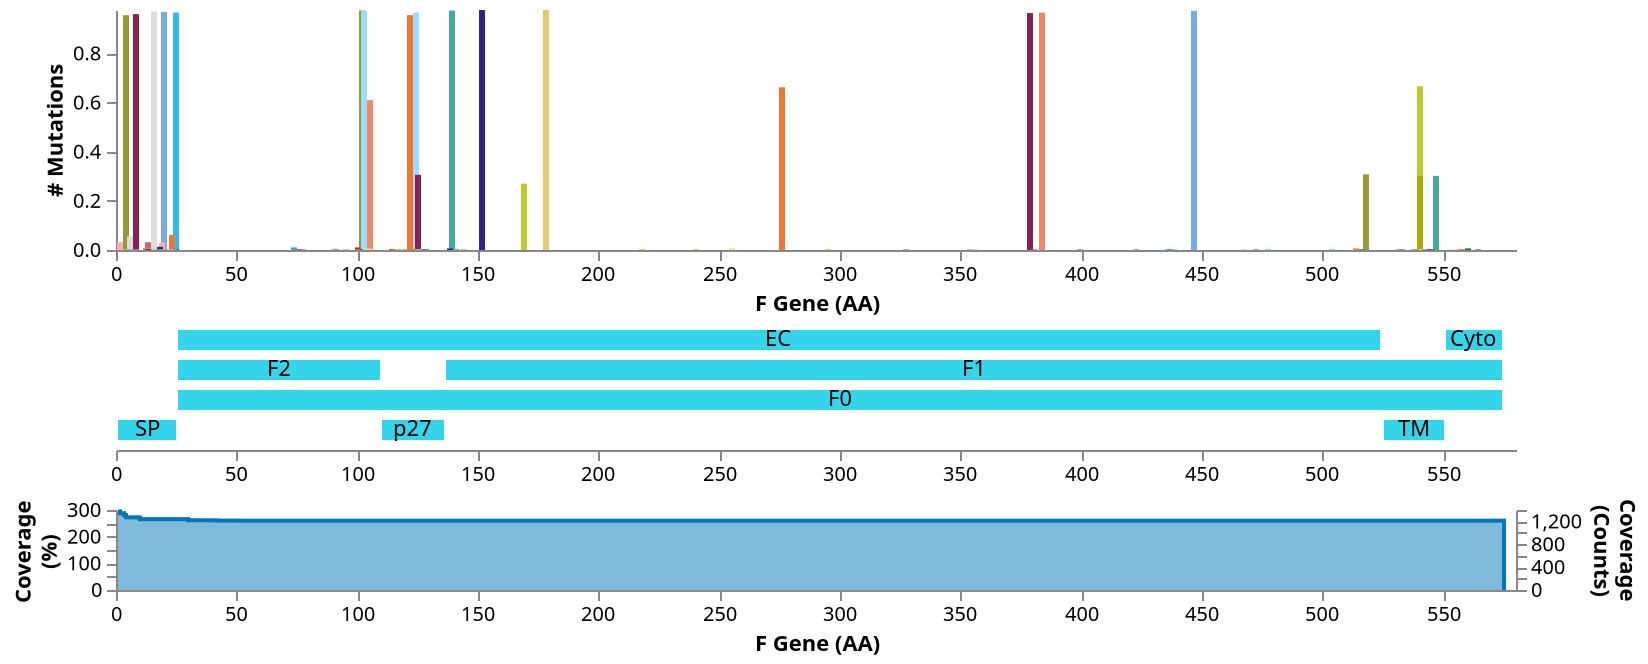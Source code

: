 {
  "$schema": "https://vega.github.io/schema/vega/v5.json",
  "description": "A basic bar chart example, with value labels shown upon mouse hover.",
  "width": 700,
  "height": 300,
  "padding": 5,

  "signals": [
    { "name": "entropyPlotHeight", "value": 120 },
    { "name": "entropyPlotYRange", "update": "[entropyPlotHeight, 0]" },

    { "name": "domainPlotHeight", "value": 60 },
    { "name": "domainPlotYRange", "update": "[domainPlotHeight, 0]" },
    { "name": "domainPlotY", "update": "entropyPlotHeight + 40" },

    { "name": "coveragePlotHeight", "value": 40 },
    { "name": "coveragePlotYRange", "update": "[coveragePlotHeight, 0]" },
    { "name": "coveragePlotY", "update": "domainPlotY + domainPlotHeight + 30"},

    { "name": "yMode", "value": "percentages"},
    { "name": "yScaleExponent", "value": 1.0 },
    { "name": "totalSequences", "value": 474 },
    { "name": "numDomainRows", "value": 4 },
    { "name": "domainYScaleSignal", "update": "[0, numDomainRows * 1.5]" },
    { "name": "posField", "value": 1 },
    {
      "name": "rectWidth",
      "update": "invert('xDetail', 3)"
    },
    { "name": "xRange", "value": [0, 580] },
    { "name": "xLabel", "value": "F Gene (AA)" },
    { "name": "yLabel", "value": "# Mutations" },
    { "name": "detailDomain" },
    {
      "name": "hoverGroup",
      "value": null,
      "on": [
        {
          "events": "@entropybars:mouseover!",
          "update": "{group: datum.mutation}"
        },
        {
          "events": "@entropybars:mouseout!",
          "update": "null"
        }
      ]
    },
    {
      "name": "clearMutation",
      "value": true,
      "on": [
        {
          "events": "mouseup[!event.item]",
          "update": "true",
          "force": true
        }
      ]
    },
    {
      "name": "shiftMutation",
      "value": false,
      "on": [
        {
          "events": "@entropybars:click",
          "update": "event.shiftKey",
          "force": true
        }
      ]
    },
    {
      "name": "clickedMutation",
      "value": null,
      "on": [
        {
          "events": "@entropybars:click",
          "update": "{group: datum.mutation}",
          "force": true
        }
      ]
    },
    {
      "name": "clearDomain",
      "value": true,
      "on": [{ "events": "window:mousedown", "update": "true", "force": true }]
    },
    {
      "name": "shiftDomain",
      "value": false,
      "on": [
        {
          "events": "@domain_rects:click",
          "update": "event.shiftKey",
          "force": true
        }
      ]
    },
    {
      "name": "clickedDomain",
      "value": null,
      "on": [
        {
          "events": "@domain_rects:click",
          "update": "{name: datum.name}",
          "force": true
        }
      ]
    }
  ],
  "data": [
    {
      "name": "table",
      "format": {
        "type": "json"
      },
      "values": [{"group_id":196,"counts":463,"group":"F|152|V|I","group_name":"F:V152I","color":"#332288","percent":0.9767932489451476,"pos":152,"gene_or_protein":"F","mutation":"F|152|V|I","mutationName":"F:V152I","feature":"F","partial_adjusted":1},{"group_id":225,"counts":463,"group":"F|178|L|V","group_name":"F:L178V","color":"#ddcc77","percent":0.9767932489451476,"pos":178,"gene_or_protein":"F","mutation":"F|178|L|V","mutationName":"F:L178V","feature":"F","partial_adjusted":1},{"group_id":8,"counts":462,"group":"F|102|P|A","group_name":"F:P102A","color":"#999933","percent":0.9746835443037974,"pos":102,"gene_or_protein":"F","mutation":"F|102|P|A","mutationName":"F:P102A","feature":"F","partial_adjusted":0.9978401727861771},{"group_id":174,"counts":462,"group":"F|139|V|G","group_name":"F:V139G","color":"#44aa99","percent":0.9746835443037974,"pos":139,"gene_or_protein":"F","mutation":"F|139|V|G","mutationName":"F:V139G","feature":"F","partial_adjusted":0.9978401727861771},{"group_id":14,"counts":461,"group":"F|103|T|A","group_name":"F:T103A","color":"#99DDFF","percent":0.9725738396624473,"pos":103,"gene_or_protein":"F","mutation":"F|103|T|A","mutationName":"F:T103A","feature":"F","partial_adjusted":0.9956803455723542},{"group_id":517,"counts":461,"group":"F|447|M|V","group_name":"F:M447V","color":"#77AADD","percent":0.9725738396624473,"pos":447,"gene_or_protein":"F","mutation":"F|447|M|V","mutationName":"F:M447V","feature":"F","partial_adjusted":0.9956803455723542},{"group_id":213,"counts":460,"group":"F|16|T|A","group_name":"F:T16A","color":"#DDDDDD","percent":0.9704641350210971,"pos":16,"gene_or_protein":"F","mutation":"F|16|T|A","mutationName":"F:T16A","feature":"F","partial_adjusted":0.9935205183585313},{"group_id":301,"counts":459,"group":"F|20|F|L","group_name":"F:F20L","color":"#77AADD","percent":0.9683544303797469,"pos":20,"gene_or_protein":"F","mutation":"F|20|F|L","mutationName":"F:F20L","feature":"F","partial_adjusted":0.9913606911447084},{"group_id":110,"counts":458,"group":"F|124|K|N","group_name":"F:K124N","color":"#99DDFF","percent":0.9662447257383966,"pos":124,"gene_or_protein":"F","mutation":"F|124|K|N","mutationName":"F:K124N","feature":"F","partial_adjusted":0.9892008639308856},{"group_id":359,"counts":458,"group":"F|25|G|S","group_name":"F:G25S","color":"#33bbee","percent":0.9662447257383966,"pos":25,"gene_or_protein":"F","mutation":"F|25|G|S","mutationName":"F:G25S","feature":"F","partial_adjusted":0.9892008639308856},{"group_id":475,"counts":458,"group":"F|384|V|I","group_name":"F:V384I","color":"#EE8866","percent":0.9662447257383966,"pos":384,"gene_or_protein":"F","mutation":"F|384|V|I","mutationName":"F:V384I","feature":"F","partial_adjusted":0.9892008639308856},{"group_id":467,"counts":457,"group":"F|379|I|V","group_name":"F:I379V","color":"#882255","percent":0.9641350210970464,"pos":379,"gene_or_protein":"F","mutation":"F|379|I|V","mutationName":"F:I379V","feature":"F","partial_adjusted":0.9870410367170627},{"group_id":731,"counts":455,"group":"F|8|A|T","group_name":"F:A8T","color":"#882255","percent":0.959915611814346,"pos":8,"gene_or_protein":"F","mutation":"F|8|A|T","mutationName":"F:A8T","feature":"F","partial_adjusted":0.9827213822894169},{"group_id":97,"counts":453,"group":"F|122|A|T","group_name":"F:A122T","color":"#ee7733","percent":0.9556962025316456,"pos":122,"gene_or_protein":"F","mutation":"F|122|A|T","mutationName":"F:A122T","feature":"F","partial_adjusted":0.978401727861771},{"group_id":560,"counts":453,"group":"F|4|L|P","group_name":"F:L4P","color":"#999933","percent":0.9556962025316456,"pos":4,"gene_or_protein":"F","mutation":"F|4|L|P","mutationName":"F:L4P","feature":"F","partial_adjusted":0.978401727861771},{"group_id":616,"counts":316,"group":"F|540|S|A","group_name":"F:S540A","color":"#BBCC33","percent":0.6666666666666666,"pos":540,"gene_or_protein":"F","mutation":"F|540|S|A","mutationName":"F:S540A","feature":"F","partial_adjusted":0.6825053995680346},{"group_id":385,"counts":314,"group":"F|276|N|S","group_name":"F:N276S","color":"#ee7733","percent":0.6624472573839663,"pos":276,"gene_or_protein":"F","mutation":"F|276|N|S","mutationName":"F:N276S","feature":"F","partial_adjusted":0.6781857451403888},{"group_id":19,"counts":289,"group":"F|105|N|S","group_name":"F:N105S","color":"#EE8866","percent":0.609704641350211,"pos":105,"gene_or_protein":"F","mutation":"F|105|N|S","mutationName":"F:N105S","feature":"F","partial_adjusted":0.6241900647948164},{"group_id":584,"counts":146,"group":"F|518|A|V","group_name":"F:A518V","color":"#999933","percent":0.3080168776371308,"pos":518,"gene_or_protein":"F","mutation":"F|518|A|V","mutationName":"F:A518V","feature":"F","partial_adjusted":0.31533477321814257},{"group_id":131,"counts":145,"group":"F|125|T|N","group_name":"F:T125N","color":"#882255","percent":0.3059071729957806,"pos":125,"gene_or_protein":"F","mutation":"F|125|T|N","mutationName":"F:T125N","feature":"F","partial_adjusted":0.31317494600431967},{"group_id":617,"counts":143,"group":"F|540|S|L","group_name":"F:S540L","color":"#AAAA00","percent":0.30168776371308015,"pos":540,"gene_or_protein":"F","mutation":"F|540|S|L","mutationName":"F:S540L","feature":"F","partial_adjusted":0.30885529157667385},{"group_id":630,"counts":143,"group":"F|547|L|F","group_name":"F:L547F","color":"#44aa99","percent":0.30168776371308015,"pos":547,"gene_or_protein":"F","mutation":"F|547|L|F","mutationName":"F:L547F","feature":"F","partial_adjusted":0.30885529157667385},{"group_id":208,"counts":128,"group":"F|169|S|N","group_name":"F:S169N","color":"#BBCC33","percent":0.270042194092827,"pos":169,"gene_or_protein":"F","mutation":"F|169|S|N","mutationName":"F:S169N","feature":"F","partial_adjusted":0.27645788336933047},{"group_id":337,"counts":29,"group":"F|23|A|T","group_name":"F:A23T","color":"#ee7733","percent":0.06118143459915612,"pos":23,"gene_or_protein":"F","mutation":"F|23|A|T","mutationName":"F:A23T","feature":"F","partial_adjusted":0.06263498920086392},{"group_id":693,"counts":26,"group":"F|6|L|F","group_name":"F:L6F","color":"#DDDDDD","percent":0.05485232067510549,"pos":6,"gene_or_protein":"F","mutation":"F|6|L|F","mutationName":"F:L6F","feature":"F","partial_adjusted":0.056155507559395246},{"group_id":178,"counts":15,"group":"F|13|T|A","group_name":"F:T13A","color":"#cc6677","percent":0.03164556962025317,"pos":13,"gene_or_protein":"F","mutation":"F|13|T|A","mutationName":"F:T13A","feature":"F","partial_adjusted":0.032397408207343416},{"group_id":260,"counts":15,"group":"F|19|T|S","group_name":"F:T19S","color":"#FFAABB","percent":0.03164556962025317,"pos":19,"gene_or_protein":"F","mutation":"F|19|T|S","mutationName":"F:T19S","feature":"F","partial_adjusted":0.032397408207343416},{"group_id":404,"counts":15,"group":"F|2|E|D","group_name":"F:E2D","color":"#FFAABB","percent":0.03164556962025317,"pos":2,"gene_or_protein":"F","mutation":"F|2|E|D","mutationName":"F:E2D","feature":"F","partial_adjusted":0.032397408207343416},{"group_id":244,"counts":6,"group":"F|18|V|A","group_name":"F:V18A","color":"#332288","percent":0.012658227848101266,"pos":18,"gene_or_protein":"F","mutation":"F|18|V|A","mutationName":"F:V18A","feature":"F","partial_adjusted":0.012958963282937365},{"group_id":2,"counts":5,"group":"F|100|T|S","group_name":"F:T100S","color":"#cc3311","percent":0.010548523206751054,"pos":100,"gene_or_protein":"F","mutation":"F|100|T|S","mutationName":"F:T100S","feature":"F","partial_adjusted":0.01079913606911447},{"group_id":702,"counts":5,"group":"F|74|A|T","group_name":"F:A74T","color":"#44aa99","percent":0.010548523206751054,"pos":74,"gene_or_protein":"F","mutation":"F|74|A|T","mutationName":"F:A74T","feature":"F","partial_adjusted":0.01079913606911447},{"group_id":163,"counts":4,"group":"F|12|T|I","group_name":"F:T12I","color":"#EE8866","percent":0.008438818565400843,"pos":12,"gene_or_protein":"F","mutation":"F|12|T|I","mutationName":"F:T12I","feature":"F","partial_adjusted":0.008639308855291577},{"group_id":741,"counts":3,"group":"F|90|V|I","group_name":"F:V90I","color":"#DDDDDD","percent":0.006329113924050633,"pos":90,"gene_or_protein":"F","mutation":"F|90|V|I","mutationName":"F:V90I","feature":"F","partial_adjusted":0.0064794816414686825},{"group_id":201,"counts":3,"group":"F|15|L|F","group_name":"F:L15F","color":"#ddcc77","percent":0.006329113924050633,"pos":15,"gene_or_protein":"F","mutation":"F|15|L|F","mutationName":"F:L15F","feature":"F","partial_adjusted":0.0064794816414686825},{"group_id":655,"counts":3,"group":"F|560|S|N","group_name":"F:S560N","color":"#117733","percent":0.006329113924050633,"pos":560,"gene_or_protein":"F","mutation":"F|560|S|N","mutationName":"F:S560N","feature":"F","partial_adjusted":0.0064794816414686825},{"group_id":18,"counts":3,"group":"F|104|N|S","group_name":"F:N104S","color":"#EEDD88","percent":0.006329113924050633,"pos":104,"gene_or_protein":"F","mutation":"F|104|N|S","mutationName":"F:N104S","feature":"F","partial_adjusted":0.0064794816414686825},{"group_id":172,"counts":3,"group":"F|138|L|I","group_name":"F:L138I","color":"#332288","percent":0.006329113924050633,"pos":138,"gene_or_protein":"F","mutation":"F|138|L|I","mutationName":"F:L138I","feature":"F","partial_adjusted":0.0064794816414686825},{"group_id":354,"counts":3,"group":"F|255|S|G","group_name":"F:S255G","color":"#EEDD88","percent":0.006329113924050633,"pos":255,"gene_or_protein":"F","mutation":"F|255|S|G","mutationName":"F:S255G","feature":"F","partial_adjusted":0.0064794816414686825},{"group_id":577,"counts":3,"group":"F|514|H|Y","group_name":"F:H514Y","color":"#ee7733","percent":0.006329113924050633,"pos":514,"gene_or_protein":"F","mutation":"F|514|H|Y","mutationName":"F:H514Y","feature":"F","partial_adjusted":0.0064794816414686825},{"group_id":49,"counts":2,"group":"F|114|F|S","group_name":"F:F114S","color":"#ee7733","percent":0.004219409282700422,"pos":114,"gene_or_protein":"F","mutation":"F|114|F|S","mutationName":"F:F114S","feature":"F","partial_adjusted":0.004319654427645789},{"group_id":179,"counts":2,"group":"F|13|T|I","group_name":"F:T13I","color":"#882255","percent":0.004219409282700422,"pos":13,"gene_or_protein":"F","mutation":"F|13|T|I","mutationName":"F:T13I","feature":"F","partial_adjusted":0.004319654427645789},{"group_id":21,"counts":2,"group":"F|107|A|S","group_name":"F:A107S","color":"#DDDDDD","percent":0.004219409282700422,"pos":107,"gene_or_protein":"F","mutation":"F|107|A|S","mutationName":"F:A107S","feature":"F","partial_adjusted":0.004319654427645789},{"group_id":358,"counts":2,"group":"F|25|G|N","group_name":"F:G25N","color":"#0077bb","percent":0.004219409282700422,"pos":25,"gene_or_protein":"F","mutation":"F|25|G|N","mutationName":"F:G25N","feature":"F","partial_adjusted":0.004319654427645789},{"group_id":137,"counts":2,"group":"F|127|V|I","group_name":"F:V127I","color":"#AAAA00","percent":0.004219409282700422,"pos":127,"gene_or_protein":"F","mutation":"F|127|V|I","mutationName":"F:V127I","feature":"F","partial_adjusted":0.004319654427645789},{"group_id":181,"counts":2,"group":"F|141|L|F","group_name":"F:L141F","color":"#77AADD","percent":0.004219409282700422,"pos":141,"gene_or_protein":"F","mutation":"F|141|L|F","mutationName":"F:L141F","feature":"F","partial_adjusted":0.004319654427645789},{"group_id":618,"counts":2,"group":"F|541|L|S","group_name":"F:L541S","color":"#EEDD88","percent":0.004219409282700422,"pos":541,"gene_or_protein":"F","mutation":"F|541|L|S","mutationName":"F:L541S","feature":"F","partial_adjusted":0.004319654427645789},{"group_id":730,"counts":2,"group":"F|8|A|S","group_name":"F:A8S","color":"#cc6677","percent":0.004219409282700422,"pos":8,"gene_or_protein":"F","mutation":"F|8|A|S","mutationName":"F:A8S","feature":"F","partial_adjusted":0.004319654427645789},{"group_id":142,"counts":2,"group":"F|128|T|I","group_name":"F:T128I","color":"#0077bb","percent":0.004219409282700422,"pos":128,"gene_or_protein":"F","mutation":"F|128|T|I","mutationName":"F:T128I","feature":"F","partial_adjusted":0.004319654427645789},{"group_id":706,"counts":2,"group":"F|76|V|A","group_name":"F:V76A","color":"#cc6677","percent":0.004219409282700422,"pos":76,"gene_or_protein":"F","mutation":"F|76|V|A","mutationName":"F:V76A","feature":"F","partial_adjusted":0.004319654427645789},{"group_id":64,"counts":2,"group":"F|117|Y|H","group_name":"F:Y117H","color":"#BBCC33","percent":0.004219409282700422,"pos":117,"gene_or_protein":"F","mutation":"F|117|Y|H","mutationName":"F:Y117H","feature":"F","partial_adjusted":0.004319654427645789},{"group_id":113,"counts":2,"group":"F|124|K|Y","group_name":"F:K124Y","color":"#AAAA00","percent":0.004219409282700422,"pos":124,"gene_or_protein":"F","mutation":"F|124|K|Y","mutationName":"F:K124Y","feature":"F","partial_adjusted":0.004319654427645789},{"group_id":626,"counts":2,"group":"F|544|V|I","group_name":"F:V544I","color":"#cc3311","percent":0.004219409282700422,"pos":544,"gene_or_protein":"F","mutation":"F|544|V|I","mutationName":"F:V544I","feature":"F","partial_adjusted":0.004319654427645789},{"group_id":708,"counts":1,"group":"F|77|K|R","group_name":"F:K77R","color":"#aa4499","percent":0.002109704641350211,"pos":77,"gene_or_protein":"F","mutation":"F|77|K|R","mutationName":"F:K77R","feature":"F","partial_adjusted":0.0021598272138228943},{"group_id":509,"counts":1,"group":"F|436|S|F","group_name":"F:S436F","color":"#88ccee","percent":0.002109704641350211,"pos":436,"gene_or_protein":"F","mutation":"F|436|S|F","mutationName":"F:S436F","feature":"F","partial_adjusted":0.0021598272138228943},{"group_id":543,"counts":1,"group":"F|477|F|Y","group_name":"F:F477Y","color":"#44BB99","percent":0.002109704641350211,"pos":477,"gene_or_protein":"F","mutation":"F|477|F|Y","mutationName":"F:F477Y","feature":"F","partial_adjusted":0.0021598272138228943},{"group_id":133,"counts":1,"group":"F|125|T|S","group_name":"F:T125S","color":"#77AADD","percent":0.002109704641350211,"pos":125,"gene_or_protein":"F","mutation":"F|125|T|S","mutationName":"F:T125S","feature":"F","partial_adjusted":0.0021598272138228943},{"group_id":87,"counts":1,"group":"F|120|N|K","group_name":"F:N120K","color":"#44BB99","percent":0.002109704641350211,"pos":120,"gene_or_protein":"F","mutation":"F|120|N|K","mutationName":"F:N120K","feature":"F","partial_adjusted":0.0021598272138228943},{"group_id":129,"counts":1,"group":"F|125|T|I","group_name":"F:T125I","color":"#ddcc77","percent":0.002109704641350211,"pos":125,"gene_or_protein":"F","mutation":"F|125|T|I","mutationName":"F:T125I","feature":"F","partial_adjusted":0.0021598272138228943},{"group_id":350,"counts":1,"group":"F|24|S|F","group_name":"F:S24F","color":"#99DDFF","percent":0.002109704641350211,"pos":24,"gene_or_protein":"F","mutation":"F|24|S|F","mutationName":"F:S24F","feature":"F","partial_adjusted":0.0021598272138228943},{"group_id":742,"counts":1,"group":"F|91|T|I","group_name":"F:T91I","color":"#0077bb","percent":0.002109704641350211,"pos":91,"gene_or_protein":"F","mutation":"F|91|T|I","mutationName":"F:T91I","feature":"F","partial_adjusted":0.0021598272138228943},{"group_id":567,"counts":1,"group":"F|504|A|S","group_name":"F:A504S","color":"#44BB99","percent":0.002109704641350211,"pos":504,"gene_or_protein":"F","mutation":"F|504|A|S","mutationName":"F:A504S","feature":"F","partial_adjusted":0.0021598272138228943},{"group_id":489,"counts":1,"group":"F|3|L|S","group_name":"F:L3S","color":"#ddcc77","percent":0.002109704641350211,"pos":3,"gene_or_protein":"F","mutation":"F|3|L|S","mutationName":"F:L3S","feature":"F","partial_adjusted":0.0021598272138228943},{"group_id":432,"counts":1,"group":"F|327|K|R","group_name":"F:K327R","color":"#009988","percent":0.002109704641350211,"pos":327,"gene_or_protein":"F","mutation":"F|327|K|R","mutationName":"F:K327R","feature":"F","partial_adjusted":0.0021598272138228943},{"group_id":642,"counts":1,"group":"F|553|R|K","group_name":"F:R553K","color":"#EEDD88","percent":0.002109704641350211,"pos":553,"gene_or_protein":"F","mutation":"F|553|R|K","mutationName":"F:R553K","feature":"F","partial_adjusted":0.0021598272138228943},{"group_id":645,"counts":1,"group":"F|554|S|N","group_name":"F:S554N","color":"#DDDDDD","percent":0.002109704641350211,"pos":554,"gene_or_protein":"F","mutation":"F|554|S|N","mutationName":"F:S554N","feature":"F","partial_adjusted":0.0021598272138228943},{"group_id":153,"counts":1,"group":"F|129|L|S","group_name":"F:L129S","color":"#ddcc77","percent":0.002109704641350211,"pos":129,"gene_or_protein":"F","mutation":"F|129|L|S","mutationName":"F:L129S","feature":"F","partial_adjusted":0.0021598272138228943},{"group_id":581,"counts":1,"group":"F|516|V|I","group_name":"F:V516I","color":"#88ccee","percent":0.002109704641350211,"pos":516,"gene_or_protein":"F","mutation":"F|516|V|I","mutationName":"F:V516I","feature":"F","partial_adjusted":0.0021598272138228943},{"group_id":607,"counts":1,"group":"F|533|V|I","group_name":"F:V533I","color":"#117733","percent":0.002109704641350211,"pos":533,"gene_or_protein":"F","mutation":"F|533|V|I","mutationName":"F:V533I","feature":"F","partial_adjusted":0.0021598272138228943},{"group_id":134,"counts":1,"group":"F|126|N|D","group_name":"F:N126D","color":"#99DDFF","percent":0.002109704641350211,"pos":126,"gene_or_protein":"F","mutation":"F|126|N|D","mutationName":"F:N126D","feature":"F","partial_adjusted":0.0021598272138228943},{"group_id":89,"counts":1,"group":"F|120|N|Y","group_name":"F:N120Y","color":"#AAAA00","percent":0.002109704641350211,"pos":120,"gene_or_protein":"F","mutation":"F|120|N|Y","mutationName":"F:N120Y","feature":"F","partial_adjusted":0.0021598272138228943},{"group_id":659,"counts":1,"group":"F|564|L|V","group_name":"F:L564V","color":"#882255","percent":0.002109704641350211,"pos":564,"gene_or_protein":"F","mutation":"F|564|L|V","mutationName":"F:L564V","feature":"F","partial_adjusted":0.0021598272138228943},{"group_id":511,"counts":1,"group":"F|437|N|K","group_name":"F:N437K","color":"#117733","percent":0.002109704641350211,"pos":437,"gene_or_protein":"F","mutation":"F|437|N|K","mutationName":"F:N437K","feature":"F","partial_adjusted":0.0021598272138228943},{"group_id":512,"counts":1,"group":"F|438|G|R","group_name":"F:G438R","color":"#999933","percent":0.002109704641350211,"pos":438,"gene_or_protein":"F","mutation":"F|438|G|R","mutationName":"F:G438R","feature":"F","partial_adjusted":0.0021598272138228943},{"group_id":81,"counts":1,"group":"F|119|L|H","group_name":"F:L119H","color":"#ddcc77","percent":0.002109704641350211,"pos":119,"gene_or_protein":"F","mutation":"F|119|L|H","mutationName":"F:L119H","feature":"F","partial_adjusted":0.0021598272138228943},{"group_id":62,"counts":1,"group":"F|116|N|S","group_name":"F:N116S","color":"#99DDFF","percent":0.002109704641350211,"pos":116,"gene_or_protein":"F","mutation":"F|116|N|S","mutationName":"F:N116S","feature":"F","partial_adjusted":0.0021598272138228943},{"group_id":183,"counts":1,"group":"F|144|V|I","group_name":"F:V144I","color":"#44BB99","percent":0.002109704641350211,"pos":144,"gene_or_protein":"F","mutation":"F|144|V|I","mutationName":"F:V144I","feature":"F","partial_adjusted":0.0021598272138228943},{"group_id":709,"counts":1,"group":"F|78|L|F","group_name":"F:L78F","color":"#77AADD","percent":0.002109704641350211,"pos":78,"gene_or_protein":"F","mutation":"F|78|L|F","mutationName":"F:L78F","feature":"F","partial_adjusted":0.0021598272138228943},{"group_id":344,"counts":1,"group":"F|240|N|K","group_name":"F:N240K","color":"#999933","percent":0.002109704641350211,"pos":240,"gene_or_protein":"F","mutation":"F|240|N|K","mutationName":"F:N240K","feature":"F","partial_adjusted":0.0021598272138228943},{"group_id":446,"counts":1,"group":"F|356|E|D","group_name":"F:E356D","color":"#99DDFF","percent":0.002109704641350211,"pos":356,"gene_or_protein":"F","mutation":"F|356|E|D","mutationName":"F:E356D","feature":"F","partial_adjusted":0.0021598272138228943},{"group_id":650,"counts":1,"group":"F|558|T|I","group_name":"F:T558I","color":"#cc3311","percent":0.002109704641350211,"pos":558,"gene_or_protein":"F","mutation":"F|558|T|I","mutationName":"F:T558I","feature":"F","partial_adjusted":0.0021598272138228943},{"group_id":182,"counts":1,"group":"F|144|V|F","group_name":"F:V144F","color":"#99DDFF","percent":0.002109704641350211,"pos":144,"gene_or_protein":"F","mutation":"F|144|V|F","mutationName":"F:V144F","feature":"F","partial_adjusted":0.0021598272138228943},{"group_id":229,"counts":1,"group":"F|17|A|T","group_name":"F:A17T","color":"#77AADD","percent":0.002109704641350211,"pos":17,"gene_or_protein":"F","mutation":"F|17|A|T","mutationName":"F:A17T","feature":"F","partial_adjusted":0.0021598272138228943},{"group_id":606,"counts":1,"group":"F|531|I|V","group_name":"F:I531V","color":"#44aa99","percent":0.002109704641350211,"pos":531,"gene_or_protein":"F","mutation":"F|531|I|V","mutationName":"F:I531V","feature":"F","partial_adjusted":0.0021598272138228943},{"group_id":580,"counts":1,"group":"F|516|V|A","group_name":"F:V516A","color":"#332288","percent":0.002109704641350211,"pos":516,"gene_or_protein":"F","mutation":"F|516|V|A","mutationName":"F:V516A","feature":"F","partial_adjusted":0.0021598272138228943},{"group_id":4,"counts":1,"group":"F|101|P|S","group_name":"F:P101S","color":"#332288","percent":0.002109704641350211,"pos":101,"gene_or_protein":"F","mutation":"F|101|P|S","mutationName":"F:P101S","feature":"F","partial_adjusted":0.0021598272138228943},{"group_id":246,"counts":1,"group":"F|18|V|I","group_name":"F:V18I","color":"#44aa99","percent":0.002109704641350211,"pos":18,"gene_or_protein":"F","mutation":"F|18|V|I","mutationName":"F:V18I","feature":"F","partial_adjusted":0.0021598272138228943},{"group_id":135,"counts":1,"group":"F|126|N|H","group_name":"F:N126H","color":"#44BB99","percent":0.002109704641350211,"pos":126,"gene_or_protein":"F","mutation":"F|126|N|H","mutationName":"F:N126H","feature":"F","partial_adjusted":0.0021598272138228943},{"group_id":313,"counts":1,"group":"F|218|E|G","group_name":"F:E218G","color":"#ee7733","percent":0.002109704641350211,"pos":218,"gene_or_protein":"F","mutation":"F|218|E|G","mutationName":"F:E218G","feature":"F","partial_adjusted":0.0021598272138228943},{"group_id":442,"counts":1,"group":"F|354|Q|K","group_name":"F:Q354K","color":"#cc6677","percent":0.002109704641350211,"pos":354,"gene_or_protein":"F","mutation":"F|354|Q|K","mutationName":"F:Q354K","feature":"F","partial_adjusted":0.0021598272138228943},{"group_id":649,"counts":1,"group":"F|557|V|I","group_name":"F:V557I","color":"#ee7733","percent":0.002109704641350211,"pos":557,"gene_or_protein":"F","mutation":"F|557|V|I","mutationName":"F:V557I","feature":"F","partial_adjusted":0.0021598272138228943},{"group_id":695,"counts":1,"group":"F|6|L|I","group_name":"F:L6I","color":"#33bbee","percent":0.002109704641350211,"pos":6,"gene_or_protein":"F","mutation":"F|6|L|I","mutationName":"F:L6I","feature":"F","partial_adjusted":0.0021598272138228943},{"group_id":487,"counts":1,"group":"F|399|K|I","group_name":"F:K399I","color":"#117733","percent":0.002109704641350211,"pos":399,"gene_or_protein":"F","mutation":"F|399|K|I","mutationName":"F:K399I","feature":"F","partial_adjusted":0.0021598272138228943},{"group_id":510,"counts":1,"group":"F|436|S|T","group_name":"F:S436T","color":"#44aa99","percent":0.002109704641350211,"pos":436,"gene_or_protein":"F","mutation":"F|436|S|T","mutationName":"F:S436T","feature":"F","partial_adjusted":0.0021598272138228943},{"group_id":468,"counts":1,"group":"F|380|N|S","group_name":"F:N380S","color":"#aa4499","percent":0.002109704641350211,"pos":380,"gene_or_protein":"F","mutation":"F|380|N|S","mutationName":"F:N380S","feature":"F","partial_adjusted":0.0021598272138228943},{"group_id":502,"counts":1,"group":"F|423|T|A","group_name":"F:T423A","color":"#0077bb","percent":0.002109704641350211,"pos":423,"gene_or_protein":"F","mutation":"F|423|T|A","mutationName":"F:T423A","feature":"F","partial_adjusted":0.0021598272138228943},{"group_id":401,"counts":1,"group":"F|295|E|D","group_name":"F:E295D","color":"#AAAA00","percent":0.002109704641350211,"pos":295,"gene_or_protein":"F","mutation":"F|295|E|D","mutationName":"F:E295D","feature":"F","partial_adjusted":0.0021598272138228943},{"group_id":50,"counts":1,"group":"F|114|F|V","group_name":"F:F114V","color":"#cc3311","percent":0.002109704641350211,"pos":114,"gene_or_protein":"F","mutation":"F|114|F|V","mutationName":"F:F114V","feature":"F","partial_adjusted":0.0021598272138228943},{"group_id":112,"counts":1,"group":"F|124|K|T","group_name":"F:K124T","color":"#BBCC33","percent":0.002109704641350211,"pos":124,"gene_or_protein":"F","mutation":"F|124|K|T","mutationName":"F:K124T","feature":"F","partial_adjusted":0.0021598272138228943},{"group_id":612,"counts":1,"group":"F|538|L|V","group_name":"F:L538V","color":"#aa4499","percent":0.002109704641350211,"pos":538,"gene_or_protein":"F","mutation":"F|538|L|V","mutationName":"F:L538V","feature":"F","partial_adjusted":0.0021598272138228943},{"group_id":622,"counts":1,"group":"F|543|A|T","group_name":"F:A543T","color":"#0077bb","percent":0.002109704641350211,"pos":543,"gene_or_protein":"F","mutation":"F|543|A|T","mutationName":"F:A543T","feature":"F","partial_adjusted":0.0021598272138228943},{"group_id":745,"counts":1,"group":"F|95|L|S","group_name":"F:L95S","color":"#ee7733","percent":0.002109704641350211,"pos":95,"gene_or_protein":"F","mutation":"F|95|L|S","mutationName":"F:L95S","feature":"F","partial_adjusted":0.0021598272138228943},{"group_id":533,"counts":1,"group":"F|467|L|P","group_name":"F:L467P","color":"#88ccee","percent":0.002109704641350211,"pos":467,"gene_or_protein":"F","mutation":"F|467|L|P","mutationName":"F:L467P","feature":"F","partial_adjusted":0.0021598272138228943},{"group_id":540,"counts":1,"group":"F|472|E|K","group_name":"F:E472K","color":"#aa4499","percent":0.002109704641350211,"pos":472,"gene_or_protein":"F","mutation":"F|472|E|K","mutationName":"F:E472K","feature":"F","partial_adjusted":0.0021598272138228943},{"group_id":1,"counts":1,"group":"F|100|T|I","group_name":"F:T100I","color":"#ee7733","percent":0.002109704641350211,"pos":100,"gene_or_protein":"F","mutation":"F|100|T|I","mutationName":"F:T100I","feature":"F","partial_adjusted":0.0021598272138228943},{"group_id":256,"counts":1,"group":"F|19|T|I","group_name":"F:T19I","color":"#BBCC33","percent":0.002109704641350211,"pos":19,"gene_or_protein":"F","mutation":"F|19|T|I","mutationName":"F:T19I","feature":"F","partial_adjusted":0.0021598272138228943},{"group_id":326,"counts":1,"group":"F|22|F|S","group_name":"F:F22S","color":"#99DDFF","percent":0.002109704641350211,"pos":22,"gene_or_protein":"F","mutation":"F|22|F|S","mutationName":"F:F22S","feature":"F","partial_adjusted":0.0021598272138228943}],
      "transform": [
        {
          "type": "formula",
          "expr": "datum.counts / totalSequences",
          "as": "percent"
        },
        {
          "type": "formula",
          "expr": "((yMode == 'counts') * datum.counts) + ((yMode == 'percentages') * datum.percent) + ((yMode == 'partial_adjusted') * datum.partial_adjusted)",
          "as": "y"
        }
      ]
    },
    {
      "name": "tableFiltered",
      "source": "table",
      "transform": [
        {
          "type": "filter",
          "expr": "isValid(detailDomain) ? datum.pos >= detailDomain[0] && datum.pos <= detailDomain[1] : datum"
        }
      ]
    },
    {
      "name": "selected",
      "values": [],
      "on": [
        { "trigger": "clearMutation", "remove": true },
        { "trigger": "!shiftMutation", "remove": true },
        { "trigger": "!shiftMutation && clickedMutation", "insert": "clickedMutation" },
        { "trigger": "shiftMutation && clickedMutation", "toggle": "clickedMutation" }
      ],
      "transform": [
        {
          "type": "formula",
          "expr": "parseInt(split(datum.group, '|')[1])",
          "as": "pos"
        },
        {
          "type": "lookup",
          "from": "table",
          "key": "mutation",
          "values": ["color"],
          "fields": ["group"],
          "as": ["color"]
        }
      ]
    },
    {
      "name": "domains",
      "format": {
        "type": "json"
      },
      "values": [{"name":"Signal peptide","abbr":"SP","ranges":[[1,25]],"row":0},{"name":"F0","abbr":"F0","ranges":[[26,574]],"row":1},{"name":"F2","abbr":"F2","ranges":[[26,109]],"row":2},{"name":"p27","abbr":"p27","ranges":[[110,136]],"row":0},{"name":"F1","abbr":"F1","ranges":[[137,574]],"row":2},{"name":"Extracellular","abbr":"EC","ranges":[[26,524]],"row":3},{"name":"Transmembrane, Helical","abbr":"TM","ranges":[[525,550]],"row":0},{"name":"Cytoplasmic","abbr":"Cyto","ranges":[[551,574]],"row":3}],
      "transform": [
        {
          "type": "formula",
          "expr": "0.5 + (datum.row * 1.5)",
          "as": "rowBottom"
        },
        { "type": "formula", "expr": "datum.rowBottom + 1", "as": "rowTop" },
        {
          "type": "formula",
          "expr": "if(posField, datum.ranges[0][0], datum.nt_ranges[0][0])",
          "as": "start"
        },
        {
          "type": "formula",
          "expr": "if(posField, datum.ranges[0][1], datum.nt_ranges[0][1])",
          "as": "end"
        },
        { "type": "filter", "expr": "datum.start < xRange[1]" },
        { "type": "filter", "expr": "indexof(lower(datum.name), 'all') == -1" }
      ]
    },
    {
      "name": "selectedDomains",
      "values": [],
      "on": [
        { "trigger": "clearDomain", "remove": true },
        { "trigger": "!shiftDomain", "remove": true },
        {
          "trigger": "!shiftDomain && clickedDomain",
          "insert": "clickedDomain"
        },
        { "trigger": "shiftDomain && clickedDomain", "toggle": "clickedDomain" }
      ]
    },
    {
      "name": "coverage",
      "values": [{"count":1374,"feature":"F","ind":1},{"count":1344,"feature":"F","ind":2},{"count":1312,"feature":"F","ind":3},{"count":1272,"feature":"F","ind":4},{"count":1268,"feature":"F","ind":9},{"count":1240,"feature":"F","ind":10},{"count":1222,"feature":"F","ind":30},{"count":1221,"feature":"F","ind":31},{"count":1220,"feature":"F","ind":36},{"count":1219,"feature":"F","ind":39},{"count":1217,"feature":"F","ind":41},{"count":1215,"feature":"F","ind":42},{"count":1214,"feature":"F","ind":43},{"count":1213,"feature":"F","ind":51},{"count":0,"feature":"F","ind":575}],
      "transform": [
        {
          "type": "formula",
          "expr": "datum.count / totalSequences",
          "as": "fraction"
        },
        {
          "type": "formula",
          "expr": "datum.fraction * 100",
          "as": "percent"
        }
      ]
    }
  ],

  "scales": [
    {
      "name": "xOverview",
      "type": "linear",
      "domain": { "signal": "xRange" },
      "range": "width",
      "padding": 0.05,
      "round": true,
      "zero": false,
      "clamp": true
    },
    {
      "name": "xDetail",
      "type": "linear",
      "domain": { "signal": "xRange" },
      "domainRaw": { "signal": "detailDomain" },
      "range": "width",
      "padding": 0.05,
      "round": true,
      "zero": false,
      "clamp": true
    }
  ],

  "axes": [],

  "marks": [
    {
      "name": "entropybarplot",
      "type": "group",
      "encode": {
        "update": {
          "x": { "value": 0 },
          "y": { "value": 0 },
          "width": { "signal": "width" },
          "height": { "signal": "entropyPlotHeight" }
        }
      },
      "scales": [
        {
          "name": "entropyYScale",
          "type": "pow",
          "exponent": {"signal": "yScaleExponent"},
          "domain": { "data": "tableFiltered", "field": "y" },
          "range": { "signal": "entropyPlotYRange" }
        }
      ],
      "axes": [
        {
          "orient": "bottom",
          "scale": "xDetail",
          "format": "d",
          "title": { "signal": "xLabel" }
        },
        {
          "orient": "left",
          "scale": "entropyYScale",
          "labelOverlap": "greedy",
          "tickCount": 5,
          "title": { "signal": "yLabel" }
        }
      ],
      "marks": [
        {
          "name": "entropymark",
          "type": "rule",
          "from": { "data": "selected" },
          "encode": {
            "enter": { "zindex": { "value": 1 } },
            "update": {
              "x": { "scale": "xDetail", "field": "pos" },
              "x2": { "scale": "xDetail", "field": "pos" },
              "y": { "value": 0 },
              "y2": { "signal": "entropyPlotHeight" },
              "stroke": { "field": "color" }
            }
          }
        },
        {
          "name": "entropybars",
          "type": "rect",
          "from": { "data": "tableFiltered" },
          "encode": {
            "enter": { "stroke": { "value": "#000" } },
            "update": {
              "xc": { "scale": "xDetail", "field": "pos" },
              "width": { "scale": "xDetail", "signal": "rectWidth" },
              "y": { "scale": "entropyYScale", "field": "y" },
              "y2": { "scale": "entropyYScale", "value": 0 },
              "tooltip": {
                "signal": "{title: datum.mutationName, 'Count': datum.counts, 'Percent': format(datum.percent, '.1%'), 'Percent (coverage adjusted)': format(datum.partial_adjusted, '.1%')}"
              },
              "fill": { "field": "color" },
              "strokeWidth": [
                {
                  "test": "hoverGroup && hoverGroup.group == datum.mutation",
                  "value": 1
                },
                { "value": 0 }
              ],
              "zindex": [
                {
                  "test": "hoverGroup && hoverGroup.group == datum.mutation",
                  "value": 3
                },
                { "value": 2 }
              ]
            }
          }
        }
      ]
    },
    {
      "name": "domainPlot",
      "type": "group",
      "encode": {
        "enter": { "fill": { "value": "transparent" } },
        "update": {
          "x": { "value": 0 },
          "y": { "signal": "domainPlotY" },
          "width": { "signal": "width" },
          "height": { "signal": "domainPlotHeight" }
        }
      },
      "signals": [
        {
          "name": "brush",
          "value": 0,
          "on": [
            { "events": "@domainPlot:mousedown", "update": "[x(), x()]" },
            {
              "events": "[@domainPlot:mousedown, window:mouseup] > window:mousemove!",
              "update": "[brush[0], clamp(x(), 0, width)]"
            },
            {
              "events": { "signal": "delta" },
              "update": "clampRange([anchor[0] + delta, anchor[1] + delta], 0, width)"
            },
            {
              "events": "@domain_rects:mousedown",
              "update": "[scale('xOverview', datum.start), scale('xOverview', datum.end)]"
            }
          ]
        },
        {
          "name": "anchor",
          "value": null,
          "on": [{ "events": "@brush:mousedown", "update": "slice(brush)" }]
        },
        {
          "name": "xdown",
          "value": 0,
          "on": [{ "events": "@brush:mousedown", "update": "x()" }]
        },
        {
          "name": "delta",
          "value": 0,
          "on": [
            {
              "events": "[@brush:mousedown, window:mouseup] > window:mousemove!",
              "update": "x() - xdown"
            }
          ]
        },
        {
          "name": "detailDomain",
          "push": "outer",
          "on": [
            {
              "events": { "signal": "brush" },
              "update": "span(brush) ? invert('xOverview', brush) : null"
            }
          ]
        }
      ],
      "scales": [
        {
          "name": "domainYScale",
          "type": "linear",
          "domain": { "signal": "domainYScaleSignal" },
          "range": { "signal": "domainPlotYRange" }
        }
      ],
      "axes": [{ "orient": "bottom", "scale": "xOverview" }],
      "marks": [
        {
          "name": "domain_rects",
          "type": "rect",
          "from": { "data": "domains" },
          "encode": {
            "enter": {
              "y": { "scale": "domainYScale", "field": "rowTop" },
              "y2": { "scale": "domainYScale", "field": "rowBottom" }
            },
            "update": {
              "x": { "scale": "xOverview", "field": "start" },
              "x2": { "scale": "xOverview", "field": "end" },
              "tooltip": {
                "signal": "{ title: datum.name, 'start': datum.start, 'end': datum.end }"
              },
              "strokeWidth": { "value": 0 },
              "fill": [
                {
                  "test": "indata('selectedDomains', 'name', datum.name)",
                  "value": "#34d5aa"
                },
                { "value": "#34d5eb" }
              ]
            },
            "hover": {
              "fill": { "value": "#34eeaa" },
              "strokeWidth": { "value": 1 },
              "stroke": { "value": "black" },
              "cursor": { "value": "pointer" }
            }
          }
        },
        {
          "name": "domain_labels",
          "type": "text",
          "from": { "data": "domain_rects" },
          "interactive": false,
          "encode": {
            "enter": {
              "y": { "field": "y" },
              "dy": { "field": "height", "mult": 0.5 },
              "align": { "value": "center" },
              "baseline": { "value": "middle" },
              "fill": { "value": "black" }
            },
            "update": {
              "x": { "field": "x" },
              "dx": { "field": "width", "mult": 0.5 },
              "tooltip": { "signal": "datum.tooltip" },
              "text": { "field": "datum.abbr" }
            }
          }
        },
        {
          "type": "rect",
          "name": "brush",
          "interactive": false,
          "encode": {
            "enter": {
              "y": { "value": 0 },
              "height": { "signal": "domainPlotHeight" },
              "fill": { "value": "#333" },
              "fillOpacity": { "value": 0.2 }
            },
            "update": {
              "x": { "signal": "brush[0]" },
              "x2": { "signal": "brush[1]" }
            }
          }
        },
        {
          "type": "rect",
          "interactive": false,
          "encode": {
            "enter": {
              "y": { "value": 0 },
              "height": { "signal": "domainPlotHeight" },
              "width": { "value": 0 },
              "fill": { "value": "firebrick" }
            },
            "update": { "x": { "signal": "brush[0]" } }
          }
        },
        {
          "type": "rect",
          "interactive": false,
          "encode": {
            "enter": {
              "y": { "value": 0 },
              "height": { "signal": "domainPlotHeight" },
              "width": { "value": 0 },
              "fill": { "value": "firebrick" }
            },
            "update": { "x": { "signal": "brush[1]" } }
          }
        }
      ]
    },
    {
      "name": "coveragePlot",
      "type": "group",
      "encode": {
        "enter": {
          "fill": {"value": "transparent"}
        },
        "update": {
          "x": {"value": 0},
          "y": { "signal": "coveragePlotY" },
          "width": { "signal": "width" },
          "height": { "signal": "coveragePlotHeight" }
        }
      },
      "scales": [
        {
          "name": "coverageYScaleCounts",
          "domain": { "data": "coverage", "field": "count" },
          "range": { "signal": "coveragePlotYRange" },
          "nice": true,
          "zero": true
        },
        {
          "name": "coverageYScalePercent",
          "domain": { "data": "coverage", "field": "percent" },
          "range": { "signal": "coveragePlotYRange" },
          "nice": true,
          "zero": true
        }
      ],
      "axes": [
        { 
          "orient": "bottom", 
          "scale": "xDetail",
          "format": "d",
          "title": { "signal": "xLabel" }
        },
        {
          "orient": "left",
          "scale": "coverageYScalePercent",
          "labelOverlap": "greedy",
          "tickCount": 5,
          "title": ["Coverage", "(%)"]
        },
        {
          "orient": "right",
          "scale": "coverageYScaleCounts",
          "labelOverlap": "greedy",
          "tickCount": 5,
          "title": ["Coverage", "(Counts)"]
        }
      ],
      "marks": [
        {
          "name": "coverageArea",
          "type": "area",
          "from": {"data": "coverage"},
          "encode": {
            "enter": {
              "orient": {"value": "vertical"},
              "interpolate": {"value": "step-after"},
              "fill": {"value": "#0077bb"},
              "strokeOpacity": {"value": 0},
              "fillOpacity": {"value": 1}
            },
            "update": {
              "x": {"scale": "xDetail", "field": "ind"},
              "y": {"scale": "coverageYScaleCounts", "field": "count"},
              "y2": {"value": 0, "scale": "coverageYScaleCounts"},
              "opacity": {"value": 0.5}
            },
            "hover": {
              "opacity": {"value": 0.4}
            }
          }
        },
        {
          "name": "coverageLine",
          "type": "line",
          "from": {"data": "coverage"},
          "encode": {
            "enter": {
              "interpolate": {"value": "step-after"},
              "stroke": {"value": "#0077bb"}
            },
            "update": {
              "x": {"scale": "xDetail", "field": "ind"},
              "y": {"scale": "coverageYScaleCounts", "field": "count"}
            }
          }
        }
      ]
    }
  ]
}
